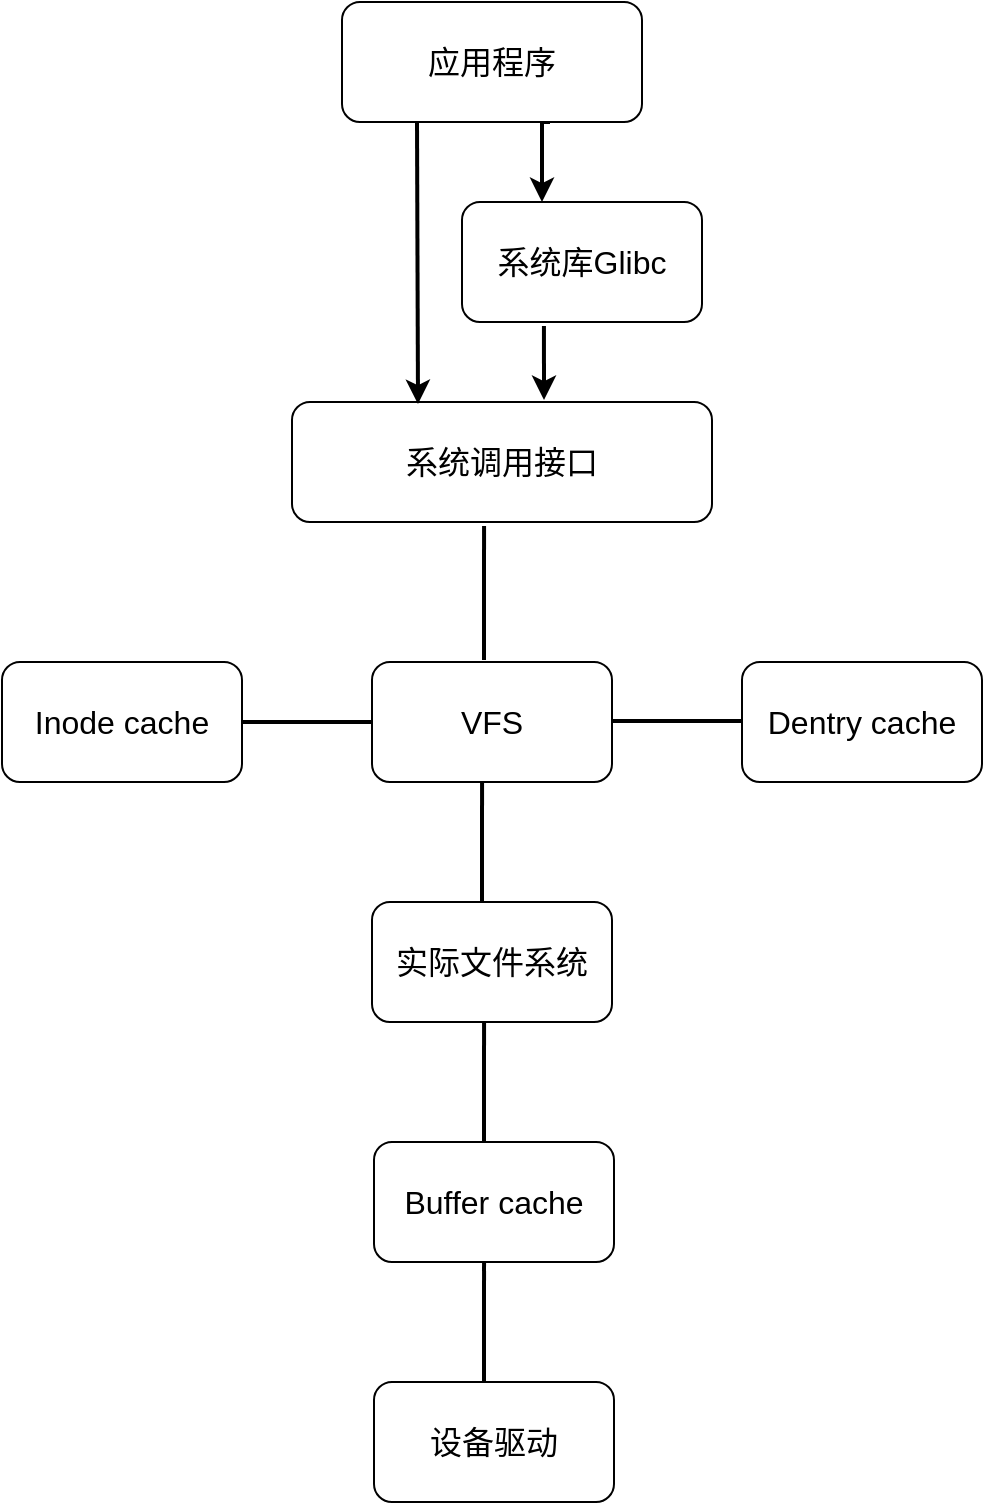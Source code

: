 <mxfile version="13.6.9" type="github">
  <diagram id="ook9Db0-evyYNzVYjQom" name="Page-1">
    <mxGraphModel dx="1422" dy="794" grid="1" gridSize="10" guides="1" tooltips="1" connect="1" arrows="1" fold="1" page="1" pageScale="1" pageWidth="827" pageHeight="1169" math="0" shadow="0">
      <root>
        <mxCell id="0" />
        <mxCell id="1" parent="0" />
        <mxCell id="jdIevu10ISh2WPGB3EqM-3" value="" style="edgeStyle=orthogonalEdgeStyle;rounded=0;orthogonalLoop=1;jettySize=auto;html=1;strokeWidth=2;" edge="1" parent="1" target="jdIevu10ISh2WPGB3EqM-2">
          <mxGeometry relative="1" as="geometry">
            <mxPoint x="354" y="170" as="sourcePoint" />
            <Array as="points">
              <mxPoint x="350" y="170" />
            </Array>
          </mxGeometry>
        </mxCell>
        <mxCell id="jdIevu10ISh2WPGB3EqM-1" value="&lt;font style=&quot;font-size: 16px&quot;&gt;应用程序&lt;/font&gt;" style="rounded=1;whiteSpace=wrap;html=1;" vertex="1" parent="1">
          <mxGeometry x="250" y="110" width="150" height="60" as="geometry" />
        </mxCell>
        <mxCell id="jdIevu10ISh2WPGB3EqM-2" value="&lt;font style=&quot;font-size: 16px&quot;&gt;系统库Glibc&lt;/font&gt;" style="whiteSpace=wrap;html=1;rounded=1;" vertex="1" parent="1">
          <mxGeometry x="310" y="210" width="120" height="60" as="geometry" />
        </mxCell>
        <mxCell id="jdIevu10ISh2WPGB3EqM-4" value="&lt;font style=&quot;font-size: 16px&quot;&gt;系统调用接口&lt;/font&gt;" style="whiteSpace=wrap;html=1;rounded=1;" vertex="1" parent="1">
          <mxGeometry x="225" y="310" width="210" height="60" as="geometry" />
        </mxCell>
        <mxCell id="jdIevu10ISh2WPGB3EqM-7" value="" style="endArrow=classic;html=1;exitX=0.25;exitY=1;exitDx=0;exitDy=0;entryX=0.3;entryY=0.017;entryDx=0;entryDy=0;entryPerimeter=0;strokeWidth=2;" edge="1" parent="1" source="jdIevu10ISh2WPGB3EqM-1" target="jdIevu10ISh2WPGB3EqM-4">
          <mxGeometry width="50" height="50" relative="1" as="geometry">
            <mxPoint x="390" y="430" as="sourcePoint" />
            <mxPoint x="440" y="380" as="targetPoint" />
          </mxGeometry>
        </mxCell>
        <mxCell id="jdIevu10ISh2WPGB3EqM-8" value="" style="endArrow=classic;html=1;exitX=0.308;exitY=1.033;exitDx=0;exitDy=0;exitPerimeter=0;entryX=0.581;entryY=-0.017;entryDx=0;entryDy=0;entryPerimeter=0;strokeWidth=2;" edge="1" parent="1">
          <mxGeometry width="50" height="50" relative="1" as="geometry">
            <mxPoint x="350.96" y="271.98" as="sourcePoint" />
            <mxPoint x="351.01" y="308.98" as="targetPoint" />
          </mxGeometry>
        </mxCell>
        <mxCell id="jdIevu10ISh2WPGB3EqM-11" value="" style="endArrow=none;html=1;strokeWidth=2;entryX=0.462;entryY=1.05;entryDx=0;entryDy=0;entryPerimeter=0;" edge="1" parent="1">
          <mxGeometry width="50" height="50" relative="1" as="geometry">
            <mxPoint x="321" y="439" as="sourcePoint" />
            <mxPoint x="321.02" y="372" as="targetPoint" />
          </mxGeometry>
        </mxCell>
        <mxCell id="jdIevu10ISh2WPGB3EqM-12" value="&lt;font style=&quot;font-size: 16px&quot;&gt;VFS&lt;/font&gt;" style="rounded=1;whiteSpace=wrap;html=1;" vertex="1" parent="1">
          <mxGeometry x="265" y="440" width="120" height="60" as="geometry" />
        </mxCell>
        <mxCell id="jdIevu10ISh2WPGB3EqM-13" value="" style="endArrow=none;html=1;strokeWidth=2;entryX=0;entryY=0.5;entryDx=0;entryDy=0;" edge="1" parent="1" target="jdIevu10ISh2WPGB3EqM-12">
          <mxGeometry width="50" height="50" relative="1" as="geometry">
            <mxPoint x="200" y="470" as="sourcePoint" />
            <mxPoint x="250" y="460" as="targetPoint" />
          </mxGeometry>
        </mxCell>
        <mxCell id="jdIevu10ISh2WPGB3EqM-14" value="&lt;span style=&quot;font-size: 16px&quot;&gt;Inode cache&lt;br&gt;&lt;/span&gt;" style="rounded=1;whiteSpace=wrap;html=1;" vertex="1" parent="1">
          <mxGeometry x="80" y="440" width="120" height="60" as="geometry" />
        </mxCell>
        <mxCell id="jdIevu10ISh2WPGB3EqM-15" value="&lt;span style=&quot;font-size: 16px&quot;&gt;Dentry cache&lt;br&gt;&lt;/span&gt;" style="rounded=1;whiteSpace=wrap;html=1;" vertex="1" parent="1">
          <mxGeometry x="450" y="440" width="120" height="60" as="geometry" />
        </mxCell>
        <mxCell id="jdIevu10ISh2WPGB3EqM-17" value="" style="endArrow=none;html=1;strokeWidth=2;entryX=0;entryY=0.5;entryDx=0;entryDy=0;" edge="1" parent="1">
          <mxGeometry width="50" height="50" relative="1" as="geometry">
            <mxPoint x="385" y="469.5" as="sourcePoint" />
            <mxPoint x="450" y="469.5" as="targetPoint" />
          </mxGeometry>
        </mxCell>
        <mxCell id="jdIevu10ISh2WPGB3EqM-18" value="" style="endArrow=none;html=1;strokeWidth=2;entryX=0.462;entryY=1.05;entryDx=0;entryDy=0;entryPerimeter=0;" edge="1" parent="1">
          <mxGeometry width="50" height="50" relative="1" as="geometry">
            <mxPoint x="320" y="567" as="sourcePoint" />
            <mxPoint x="320.02" y="500" as="targetPoint" />
          </mxGeometry>
        </mxCell>
        <mxCell id="jdIevu10ISh2WPGB3EqM-19" value="&lt;span style=&quot;font-size: 16px&quot;&gt;实际文件系统&lt;/span&gt;" style="rounded=1;whiteSpace=wrap;html=1;" vertex="1" parent="1">
          <mxGeometry x="265" y="560" width="120" height="60" as="geometry" />
        </mxCell>
        <mxCell id="jdIevu10ISh2WPGB3EqM-20" value="" style="endArrow=none;html=1;strokeWidth=2;entryX=0.462;entryY=1.05;entryDx=0;entryDy=0;entryPerimeter=0;" edge="1" parent="1">
          <mxGeometry width="50" height="50" relative="1" as="geometry">
            <mxPoint x="321" y="687" as="sourcePoint" />
            <mxPoint x="321.02" y="620" as="targetPoint" />
          </mxGeometry>
        </mxCell>
        <mxCell id="jdIevu10ISh2WPGB3EqM-21" value="&lt;span style=&quot;font-size: 16px&quot;&gt;Buffer cache&lt;/span&gt;" style="rounded=1;whiteSpace=wrap;html=1;" vertex="1" parent="1">
          <mxGeometry x="266" y="680" width="120" height="60" as="geometry" />
        </mxCell>
        <mxCell id="jdIevu10ISh2WPGB3EqM-22" value="" style="endArrow=none;html=1;strokeWidth=2;entryX=0.462;entryY=1.05;entryDx=0;entryDy=0;entryPerimeter=0;" edge="1" parent="1">
          <mxGeometry width="50" height="50" relative="1" as="geometry">
            <mxPoint x="321" y="807" as="sourcePoint" />
            <mxPoint x="321.02" y="740" as="targetPoint" />
          </mxGeometry>
        </mxCell>
        <mxCell id="jdIevu10ISh2WPGB3EqM-23" value="&lt;span style=&quot;font-size: 16px&quot;&gt;设备驱动&lt;/span&gt;" style="rounded=1;whiteSpace=wrap;html=1;" vertex="1" parent="1">
          <mxGeometry x="266" y="800" width="120" height="60" as="geometry" />
        </mxCell>
      </root>
    </mxGraphModel>
  </diagram>
</mxfile>
